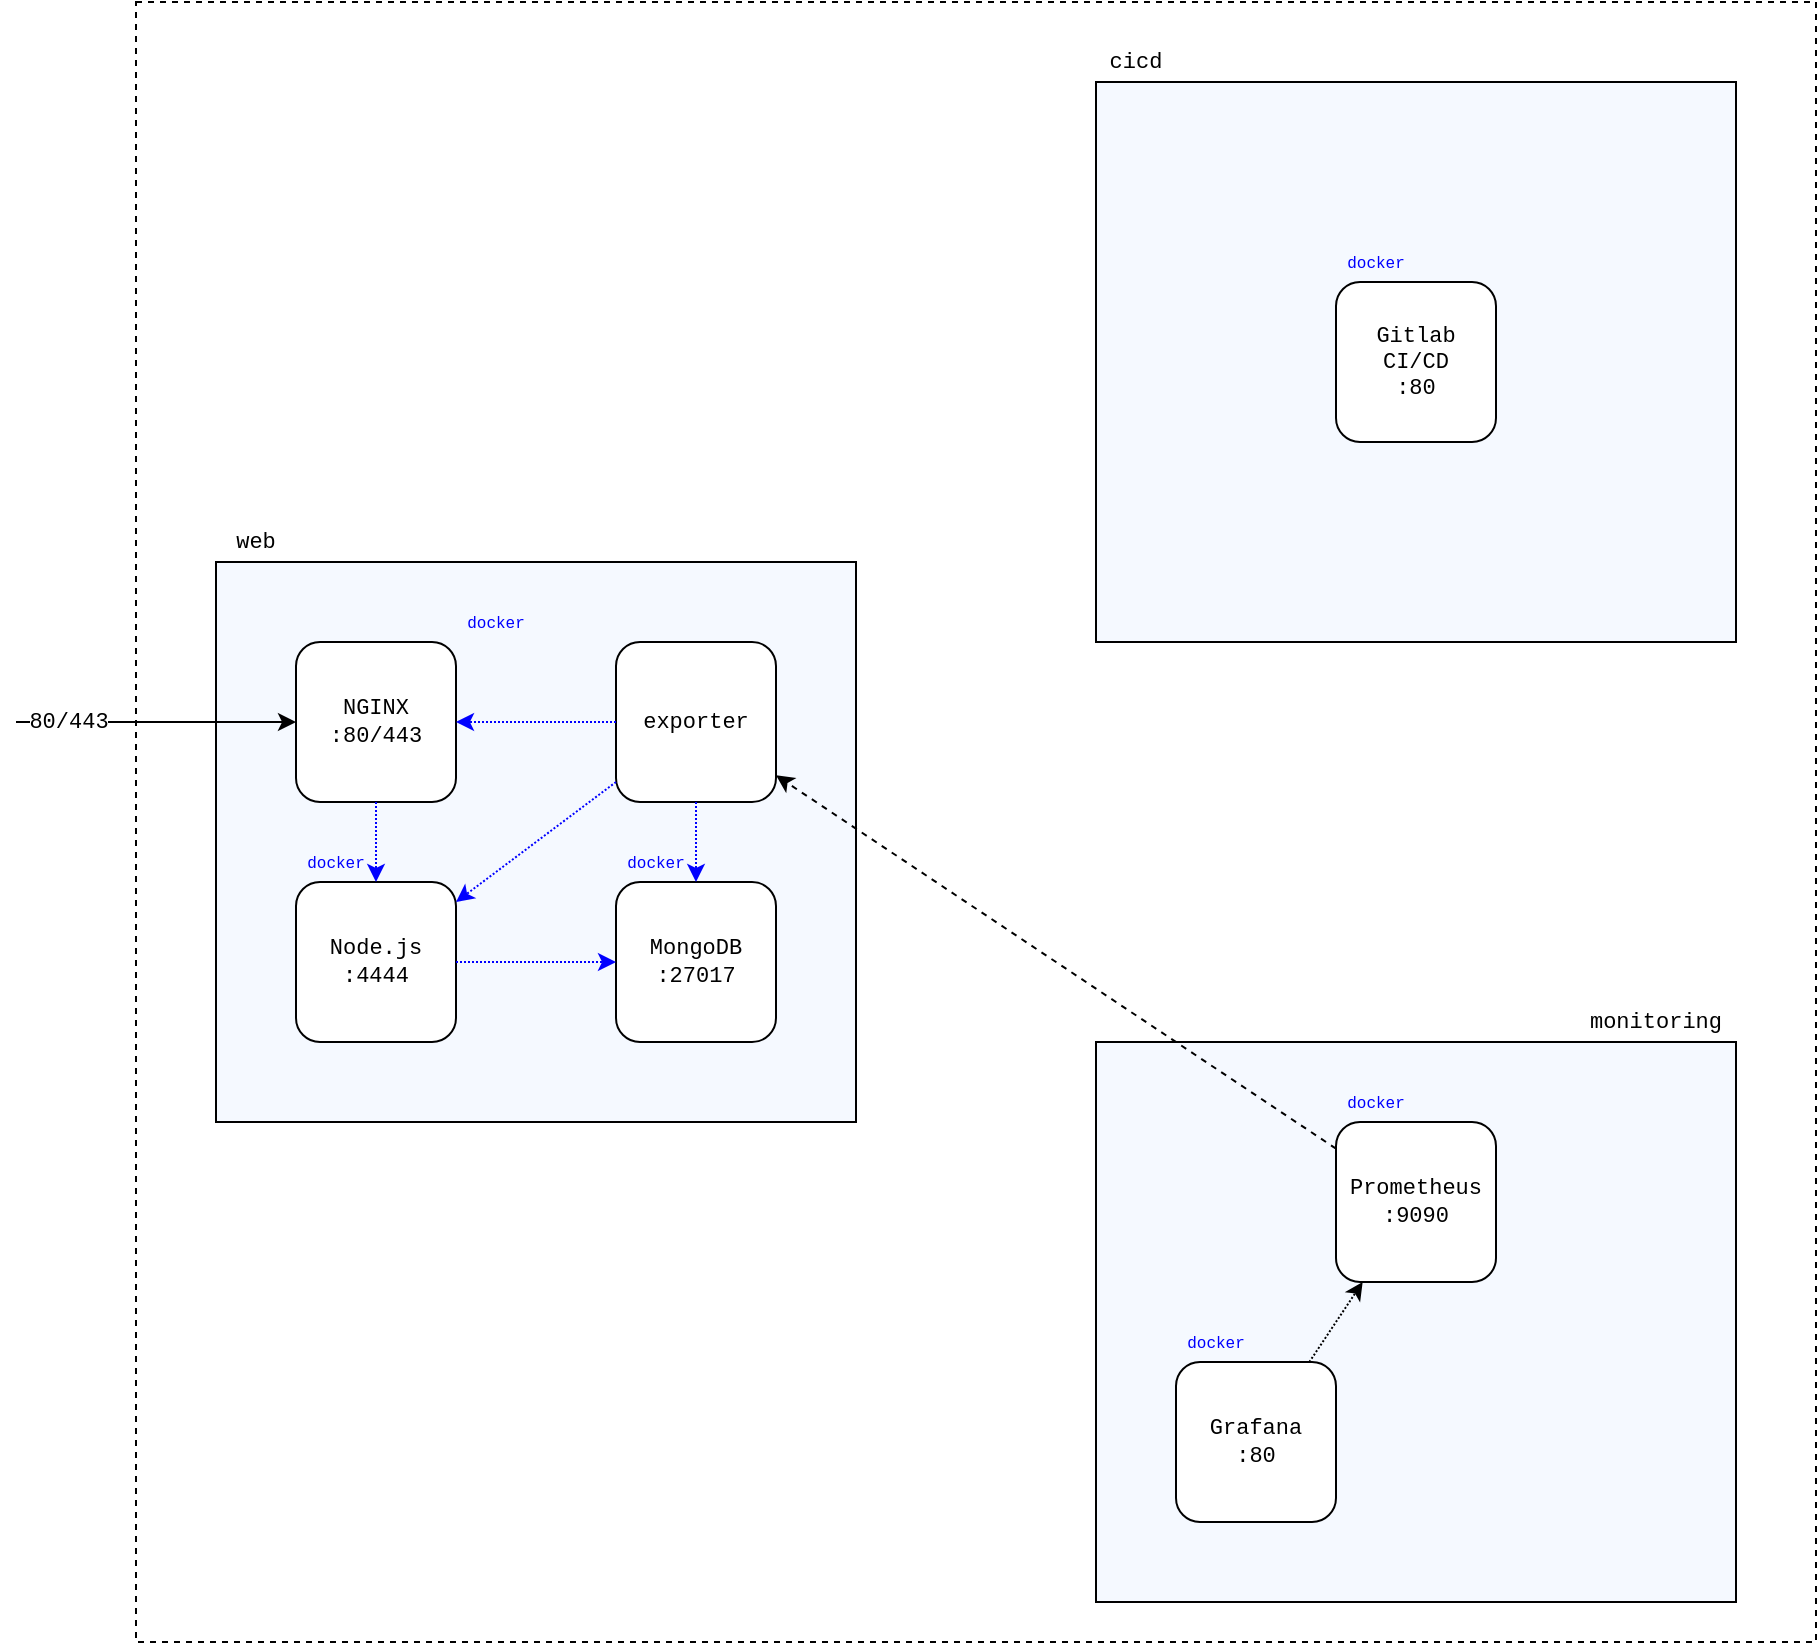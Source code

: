 <mxfile version="12.9.9" type="device"><diagram id="1p6-lqMPB6k7P66SXvLB" name="Page-1"><mxGraphModel dx="1237" dy="739" grid="1" gridSize="10" guides="1" tooltips="1" connect="1" arrows="1" fold="1" page="1" pageScale="1" pageWidth="1654" pageHeight="1169" math="0" shadow="0"><root><mxCell id="0"/><mxCell id="1" parent="0"/><mxCell id="iIdCv7bK8_uYdGQaM7_k-41" value="" style="rounded=0;whiteSpace=wrap;html=1;fontFamily=Courier New;fontSize=11;labelBackgroundColor=none;fillColor=#FFFFFF;strokeColor=#000000;dashed=1;" vertex="1" parent="1"><mxGeometry x="80" y="40" width="840" height="820" as="geometry"/></mxCell><mxCell id="iIdCv7bK8_uYdGQaM7_k-15" value="" style="rounded=0;whiteSpace=wrap;html=1;fontFamily=Courier New;fontSize=11;fillColor=#F5F9FF;" vertex="1" parent="1"><mxGeometry x="120" y="320" width="320" height="280" as="geometry"/></mxCell><mxCell id="iIdCv7bK8_uYdGQaM7_k-16" value="NGINX&lt;br&gt;:80/443" style="rounded=1;whiteSpace=wrap;html=1;fontFamily=Courier New;fontSize=11;" vertex="1" parent="1"><mxGeometry x="160" y="360" width="80" height="80" as="geometry"/></mxCell><mxCell id="iIdCv7bK8_uYdGQaM7_k-19" value="Node.js&lt;br&gt;:4444" style="rounded=1;whiteSpace=wrap;html=1;fontFamily=Courier New;fontSize=11;" vertex="1" parent="1"><mxGeometry x="160" y="480" width="80" height="80" as="geometry"/></mxCell><mxCell id="iIdCv7bK8_uYdGQaM7_k-20" value="MongoDB&lt;br&gt;:27017" style="rounded=1;whiteSpace=wrap;html=1;fontFamily=Courier New;fontSize=11;" vertex="1" parent="1"><mxGeometry x="320" y="480" width="80" height="80" as="geometry"/></mxCell><mxCell id="iIdCv7bK8_uYdGQaM7_k-23" value="" style="rounded=0;whiteSpace=wrap;html=1;fontFamily=Courier New;fontSize=11;fillColor=#F5F9FF;" vertex="1" parent="1"><mxGeometry x="560" y="80" width="320" height="280" as="geometry"/></mxCell><mxCell id="iIdCv7bK8_uYdGQaM7_k-24" value="Gitlab&lt;br&gt;CI/CD&lt;br&gt;:80" style="rounded=1;whiteSpace=wrap;html=1;fontFamily=Courier New;fontSize=11;" vertex="1" parent="1"><mxGeometry x="680" y="180" width="80" height="80" as="geometry"/></mxCell><mxCell id="iIdCv7bK8_uYdGQaM7_k-27" value="" style="rounded=0;whiteSpace=wrap;html=1;fontFamily=Courier New;fontSize=11;fillColor=#F5F9FF;" vertex="1" parent="1"><mxGeometry x="560" y="560" width="320" height="280" as="geometry"/></mxCell><mxCell id="iIdCv7bK8_uYdGQaM7_k-28" value="Prometheus&lt;br&gt;:9090" style="rounded=1;whiteSpace=wrap;html=1;fontFamily=Courier New;fontSize=11;" vertex="1" parent="1"><mxGeometry x="680" y="600" width="80" height="80" as="geometry"/></mxCell><mxCell id="iIdCv7bK8_uYdGQaM7_k-29" value="Grafana&lt;br&gt;:80" style="rounded=1;whiteSpace=wrap;html=1;fontFamily=Courier New;fontSize=11;" vertex="1" parent="1"><mxGeometry x="600" y="720" width="80" height="80" as="geometry"/></mxCell><mxCell id="iIdCv7bK8_uYdGQaM7_k-31" value="web" style="text;html=1;strokeColor=none;fillColor=none;align=center;verticalAlign=middle;whiteSpace=wrap;rounded=0;fontFamily=Courier New;fontSize=11;" vertex="1" parent="1"><mxGeometry x="120" y="300" width="40" height="20" as="geometry"/></mxCell><mxCell id="iIdCv7bK8_uYdGQaM7_k-32" value="cicd" style="text;html=1;strokeColor=none;fillColor=none;align=center;verticalAlign=middle;whiteSpace=wrap;rounded=0;fontFamily=Courier New;fontSize=11;" vertex="1" parent="1"><mxGeometry x="560" y="60" width="40" height="20" as="geometry"/></mxCell><mxCell id="iIdCv7bK8_uYdGQaM7_k-33" value="monitoring" style="text;html=1;strokeColor=none;fillColor=none;align=center;verticalAlign=middle;whiteSpace=wrap;rounded=0;fontFamily=Courier New;fontSize=11;" vertex="1" parent="1"><mxGeometry x="800" y="540" width="80" height="20" as="geometry"/></mxCell><mxCell id="iIdCv7bK8_uYdGQaM7_k-34" value="&lt;font style=&quot;font-size: 8px&quot;&gt;docker&lt;/font&gt;" style="text;html=1;strokeColor=none;fillColor=none;align=center;verticalAlign=middle;whiteSpace=wrap;rounded=0;fontFamily=Courier New;fontSize=11;fontColor=#0000FF;" vertex="1" parent="1"><mxGeometry x="240" y="340" width="40" height="20" as="geometry"/></mxCell><mxCell id="iIdCv7bK8_uYdGQaM7_k-35" value="&lt;font style=&quot;font-size: 8px&quot;&gt;docker&lt;/font&gt;" style="text;html=1;strokeColor=none;fillColor=none;align=center;verticalAlign=middle;whiteSpace=wrap;rounded=0;fontFamily=Courier New;fontSize=11;fontColor=#0000FF;" vertex="1" parent="1"><mxGeometry x="160" y="460" width="40" height="20" as="geometry"/></mxCell><mxCell id="iIdCv7bK8_uYdGQaM7_k-36" value="&lt;font style=&quot;font-size: 8px&quot;&gt;docker&lt;/font&gt;" style="text;html=1;strokeColor=none;fillColor=none;align=center;verticalAlign=middle;whiteSpace=wrap;rounded=0;fontFamily=Courier New;fontSize=11;fontColor=#0000FF;" vertex="1" parent="1"><mxGeometry x="320" y="460" width="40" height="20" as="geometry"/></mxCell><mxCell id="iIdCv7bK8_uYdGQaM7_k-37" value="&lt;font style=&quot;font-size: 8px&quot;&gt;docker&lt;/font&gt;" style="text;html=1;strokeColor=none;fillColor=none;align=center;verticalAlign=middle;whiteSpace=wrap;rounded=0;fontFamily=Courier New;fontSize=11;fontColor=#0000FF;" vertex="1" parent="1"><mxGeometry x="680" y="580" width="40" height="20" as="geometry"/></mxCell><mxCell id="iIdCv7bK8_uYdGQaM7_k-38" value="&lt;font style=&quot;font-size: 8px&quot;&gt;docker&lt;/font&gt;" style="text;html=1;strokeColor=none;fillColor=none;align=center;verticalAlign=middle;whiteSpace=wrap;rounded=0;fontFamily=Courier New;fontSize=11;fontColor=#0000FF;" vertex="1" parent="1"><mxGeometry x="600" y="700" width="40" height="20" as="geometry"/></mxCell><mxCell id="iIdCv7bK8_uYdGQaM7_k-39" value="&lt;font style=&quot;font-size: 8px&quot;&gt;docker&lt;/font&gt;" style="text;html=1;strokeColor=none;fillColor=none;align=center;verticalAlign=middle;whiteSpace=wrap;rounded=0;fontFamily=Courier New;fontSize=11;fontColor=#0000FF;" vertex="1" parent="1"><mxGeometry x="680" y="160" width="40" height="20" as="geometry"/></mxCell><mxCell id="iIdCv7bK8_uYdGQaM7_k-40" value="" style="endArrow=classic;html=1;fontFamily=Courier New;fontSize=11;fontColor=#0000FF;" edge="1" parent="1" target="iIdCv7bK8_uYdGQaM7_k-16"><mxGeometry width="50" height="50" relative="1" as="geometry"><mxPoint x="20" y="400" as="sourcePoint"/><mxPoint x="90" y="380" as="targetPoint"/></mxGeometry></mxCell><mxCell id="iIdCv7bK8_uYdGQaM7_k-43" value="80/443" style="text;html=1;align=center;verticalAlign=middle;resizable=0;points=[];fontSize=11;fontFamily=Courier New;fontColor=#000000;labelBackgroundColor=#ffffff;" vertex="1" connectable="0" parent="iIdCv7bK8_uYdGQaM7_k-40"><mxGeometry x="-0.908" relative="1" as="geometry"><mxPoint x="19.66" as="offset"/></mxGeometry></mxCell><mxCell id="iIdCv7bK8_uYdGQaM7_k-44" value="" style="endArrow=classic;html=1;fontFamily=Courier New;fontSize=11;fontColor=#000000;strokeColor=#0000FF;dashed=1;dashPattern=1 1;" edge="1" parent="1" source="iIdCv7bK8_uYdGQaM7_k-16" target="iIdCv7bK8_uYdGQaM7_k-19"><mxGeometry width="50" height="50" relative="1" as="geometry"><mxPoint x="260" y="510" as="sourcePoint"/><mxPoint x="310" y="460" as="targetPoint"/></mxGeometry></mxCell><mxCell id="iIdCv7bK8_uYdGQaM7_k-45" value="" style="endArrow=classic;html=1;fontFamily=Courier New;fontSize=11;fontColor=#000000;dashed=1;dashPattern=1 1;strokeColor=#0000FF;" edge="1" parent="1" source="iIdCv7bK8_uYdGQaM7_k-19" target="iIdCv7bK8_uYdGQaM7_k-20"><mxGeometry width="50" height="50" relative="1" as="geometry"><mxPoint x="260" y="590" as="sourcePoint"/><mxPoint x="310" y="540" as="targetPoint"/></mxGeometry></mxCell><mxCell id="iIdCv7bK8_uYdGQaM7_k-46" value="" style="endArrow=classic;html=1;dashed=1;dashPattern=1 1;strokeColor=#000000;fontFamily=Courier New;fontSize=11;fontColor=#000000;" edge="1" parent="1" source="iIdCv7bK8_uYdGQaM7_k-29" target="iIdCv7bK8_uYdGQaM7_k-28"><mxGeometry width="50" height="50" relative="1" as="geometry"><mxPoint x="740" y="770" as="sourcePoint"/><mxPoint x="790" y="720" as="targetPoint"/></mxGeometry></mxCell><mxCell id="iIdCv7bK8_uYdGQaM7_k-48" value="" style="endArrow=classic;html=1;dashed=1;strokeColor=#000000;fontFamily=Courier New;fontSize=11;fontColor=#000000;" edge="1" parent="1" source="iIdCv7bK8_uYdGQaM7_k-28" target="iIdCv7bK8_uYdGQaM7_k-50"><mxGeometry width="50" height="50" relative="1" as="geometry"><mxPoint x="380" y="690" as="sourcePoint"/><mxPoint x="430" y="640" as="targetPoint"/></mxGeometry></mxCell><mxCell id="iIdCv7bK8_uYdGQaM7_k-50" value="exporter" style="rounded=1;whiteSpace=wrap;html=1;fontFamily=Courier New;fontSize=11;" vertex="1" parent="1"><mxGeometry x="320" y="360" width="80" height="80" as="geometry"/></mxCell><mxCell id="iIdCv7bK8_uYdGQaM7_k-51" value="" style="endArrow=classic;html=1;dashed=1;strokeColor=#0000FF;fontFamily=Courier New;fontSize=11;fontColor=#000000;dashPattern=1 1;" edge="1" parent="1" source="iIdCv7bK8_uYdGQaM7_k-50" target="iIdCv7bK8_uYdGQaM7_k-20"><mxGeometry width="50" height="50" relative="1" as="geometry"><mxPoint x="510" y="460" as="sourcePoint"/><mxPoint x="560" y="410" as="targetPoint"/></mxGeometry></mxCell><mxCell id="iIdCv7bK8_uYdGQaM7_k-52" value="" style="endArrow=classic;html=1;dashed=1;strokeColor=#0000FF;fontFamily=Courier New;fontSize=11;fontColor=#000000;dashPattern=1 1;" edge="1" parent="1" source="iIdCv7bK8_uYdGQaM7_k-50" target="iIdCv7bK8_uYdGQaM7_k-19"><mxGeometry width="50" height="50" relative="1" as="geometry"><mxPoint x="370" y="450" as="sourcePoint"/><mxPoint x="370" y="490" as="targetPoint"/></mxGeometry></mxCell><mxCell id="iIdCv7bK8_uYdGQaM7_k-53" value="" style="endArrow=classic;html=1;dashed=1;strokeColor=#0000FF;fontFamily=Courier New;fontSize=11;fontColor=#000000;dashPattern=1 1;" edge="1" parent="1" source="iIdCv7bK8_uYdGQaM7_k-50" target="iIdCv7bK8_uYdGQaM7_k-16"><mxGeometry width="50" height="50" relative="1" as="geometry"><mxPoint x="380" y="460" as="sourcePoint"/><mxPoint x="380" y="500" as="targetPoint"/></mxGeometry></mxCell></root></mxGraphModel></diagram></mxfile>